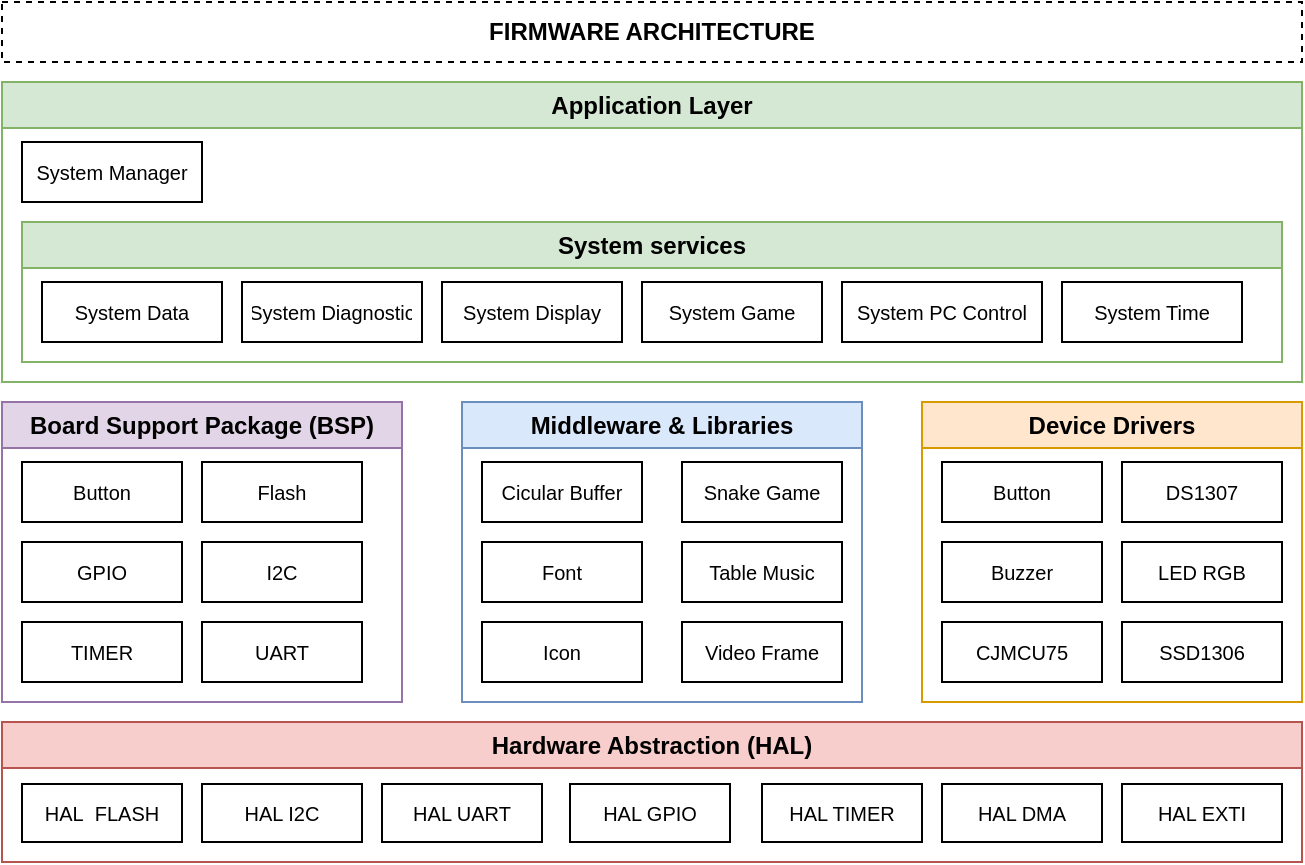 <mxfile version="21.6.8" type="device">
  <diagram id="C5RBs43oDa-KdzZeNtuy" name="Page-1">
    <mxGraphModel dx="302" dy="161" grid="1" gridSize="10" guides="1" tooltips="1" connect="1" arrows="1" fold="1" page="1" pageScale="1" pageWidth="827" pageHeight="1169" math="0" shadow="0">
      <root>
        <mxCell id="WIyWlLk6GJQsqaUBKTNV-0" />
        <mxCell id="WIyWlLk6GJQsqaUBKTNV-1" parent="WIyWlLk6GJQsqaUBKTNV-0" />
        <mxCell id="03lXVdggz8M708RV7IZC-12" value="Hardware Abstraction (HAL)" style="swimlane;whiteSpace=wrap;html=1;fillColor=#f8cecc;strokeColor=#b85450;" parent="WIyWlLk6GJQsqaUBKTNV-1" vertex="1">
          <mxGeometry x="130" y="790" width="650" height="70" as="geometry">
            <mxRectangle x="200" y="560" width="140" height="30" as="alternateBounds" />
          </mxGeometry>
        </mxCell>
        <mxCell id="dJ-mY9FMEKMFqIc_xiL3-11" value="HAL  FLASH" style="text;align=center;verticalAlign=middle;spacingLeft=4;spacingRight=4;overflow=hidden;rotatable=0;points=[[0,0.5],[1,0.5]];portConstraint=eastwest;strokeColor=default;labelPosition=center;verticalLabelPosition=middle;labelBorderColor=none;labelBackgroundColor=none;direction=north;fillColor=none;gradientColor=none;rounded=0;glass=0;shadow=0;flipH=0;flipV=1;fontSize=10;" vertex="1" parent="03lXVdggz8M708RV7IZC-12">
          <mxGeometry x="10" y="31" width="80" height="29" as="geometry" />
        </mxCell>
        <mxCell id="dJ-mY9FMEKMFqIc_xiL3-12" value="HAL TIMER" style="text;align=center;verticalAlign=middle;spacingLeft=4;spacingRight=4;overflow=hidden;rotatable=0;points=[[0,0.5],[1,0.5]];portConstraint=eastwest;strokeColor=default;labelPosition=center;verticalLabelPosition=middle;labelBorderColor=none;labelBackgroundColor=none;direction=north;fillColor=none;gradientColor=none;rounded=0;glass=0;shadow=0;flipH=0;flipV=1;fontSize=10;" vertex="1" parent="03lXVdggz8M708RV7IZC-12">
          <mxGeometry x="380" y="31" width="80" height="29" as="geometry" />
        </mxCell>
        <mxCell id="dJ-mY9FMEKMFqIc_xiL3-13" value="HAL DMA" style="text;align=center;verticalAlign=middle;spacingLeft=4;spacingRight=4;overflow=hidden;rotatable=0;points=[[0,0.5],[1,0.5]];portConstraint=eastwest;strokeColor=default;labelPosition=center;verticalLabelPosition=middle;labelBorderColor=none;labelBackgroundColor=none;direction=north;fillColor=none;gradientColor=none;rounded=0;glass=0;shadow=0;flipH=0;flipV=1;fontSize=10;" vertex="1" parent="03lXVdggz8M708RV7IZC-12">
          <mxGeometry x="470" y="31" width="80" height="29" as="geometry" />
        </mxCell>
        <mxCell id="dJ-mY9FMEKMFqIc_xiL3-14" value="HAL EXTI" style="text;align=center;verticalAlign=middle;spacingLeft=4;spacingRight=4;overflow=hidden;rotatable=0;points=[[0,0.5],[1,0.5]];portConstraint=eastwest;strokeColor=default;labelPosition=center;verticalLabelPosition=middle;labelBorderColor=none;labelBackgroundColor=none;direction=north;fillColor=none;gradientColor=none;rounded=0;glass=0;shadow=0;flipH=0;flipV=1;fontSize=10;" vertex="1" parent="03lXVdggz8M708RV7IZC-12">
          <mxGeometry x="560" y="31" width="80" height="29" as="geometry" />
        </mxCell>
        <mxCell id="03lXVdggz8M708RV7IZC-13" value="HAL I2C" style="text;align=center;verticalAlign=middle;spacingLeft=4;spacingRight=4;overflow=hidden;rotatable=0;points=[[0,0.5],[1,0.5]];portConstraint=eastwest;strokeColor=default;labelPosition=center;verticalLabelPosition=middle;labelBorderColor=none;labelBackgroundColor=none;direction=north;fillColor=none;gradientColor=none;rounded=0;glass=0;shadow=0;flipH=0;flipV=1;fontSize=10;" parent="03lXVdggz8M708RV7IZC-12" vertex="1">
          <mxGeometry x="100" y="31" width="80" height="29" as="geometry" />
        </mxCell>
        <mxCell id="03lXVdggz8M708RV7IZC-15" value="HAL UART" style="text;align=center;verticalAlign=middle;spacingLeft=4;spacingRight=4;overflow=hidden;rotatable=0;points=[[0,0.5],[1,0.5]];portConstraint=eastwest;strokeColor=default;labelPosition=center;verticalLabelPosition=middle;labelBorderColor=none;labelBackgroundColor=none;direction=north;fillColor=none;gradientColor=none;rounded=0;glass=0;shadow=0;flipH=0;flipV=1;fontSize=10;" parent="03lXVdggz8M708RV7IZC-12" vertex="1">
          <mxGeometry x="190" y="31" width="80" height="29" as="geometry" />
        </mxCell>
        <mxCell id="03lXVdggz8M708RV7IZC-14" value="HAL GPIO" style="text;align=center;verticalAlign=middle;spacingLeft=4;spacingRight=4;overflow=hidden;rotatable=0;points=[[0,0.5],[1,0.5]];portConstraint=eastwest;strokeColor=default;labelPosition=center;verticalLabelPosition=middle;labelBorderColor=none;labelBackgroundColor=none;direction=north;fillColor=none;gradientColor=none;rounded=0;glass=0;shadow=0;flipH=0;flipV=1;fontSize=10;" parent="03lXVdggz8M708RV7IZC-12" vertex="1">
          <mxGeometry x="284" y="31" width="80" height="29" as="geometry" />
        </mxCell>
        <mxCell id="03lXVdggz8M708RV7IZC-17" value="Board Support Package (BSP)" style="swimlane;whiteSpace=wrap;html=1;fillColor=#e1d5e7;strokeColor=#9673a6;" parent="WIyWlLk6GJQsqaUBKTNV-1" vertex="1">
          <mxGeometry x="130" y="630" width="200" height="150" as="geometry">
            <mxRectangle x="130" y="630" width="210" height="30" as="alternateBounds" />
          </mxGeometry>
        </mxCell>
        <mxCell id="03lXVdggz8M708RV7IZC-18" value="Button" style="text;align=center;verticalAlign=middle;spacingLeft=4;spacingRight=4;overflow=hidden;rotatable=0;points=[[0,0.5],[1,0.5]];portConstraint=eastwest;strokeColor=default;labelPosition=center;verticalLabelPosition=middle;labelBorderColor=none;labelBackgroundColor=none;direction=north;fillColor=none;gradientColor=none;rounded=0;glass=0;shadow=0;flipH=0;flipV=1;fontSize=10;" parent="03lXVdggz8M708RV7IZC-17" vertex="1">
          <mxGeometry x="10" y="30" width="80" height="30" as="geometry" />
        </mxCell>
        <mxCell id="03lXVdggz8M708RV7IZC-21" value="GPIO" style="text;align=center;verticalAlign=middle;spacingLeft=4;spacingRight=4;overflow=hidden;rotatable=0;points=[[0,0.5],[1,0.5]];portConstraint=eastwest;strokeColor=default;labelPosition=center;verticalLabelPosition=middle;labelBorderColor=none;labelBackgroundColor=none;direction=north;fillColor=none;gradientColor=none;rounded=0;glass=0;shadow=0;flipH=0;flipV=1;fontSize=10;" parent="03lXVdggz8M708RV7IZC-17" vertex="1">
          <mxGeometry x="10" y="70" width="80" height="30" as="geometry" />
        </mxCell>
        <mxCell id="03lXVdggz8M708RV7IZC-22" value="TIMER" style="text;align=center;verticalAlign=middle;spacingLeft=4;spacingRight=4;overflow=hidden;rotatable=0;points=[[0,0.5],[1,0.5]];portConstraint=eastwest;strokeColor=default;labelPosition=center;verticalLabelPosition=middle;labelBorderColor=none;labelBackgroundColor=none;direction=north;fillColor=none;gradientColor=none;rounded=0;glass=0;shadow=0;flipH=0;flipV=1;fontSize=10;" parent="03lXVdggz8M708RV7IZC-17" vertex="1">
          <mxGeometry x="10" y="110" width="80" height="30" as="geometry" />
        </mxCell>
        <mxCell id="03lXVdggz8M708RV7IZC-23" value="I2C" style="text;align=center;verticalAlign=middle;spacingLeft=4;spacingRight=4;overflow=hidden;rotatable=0;points=[[0,0.5],[1,0.5]];portConstraint=eastwest;strokeColor=default;labelPosition=center;verticalLabelPosition=middle;labelBorderColor=none;labelBackgroundColor=none;direction=north;fillColor=none;gradientColor=none;rounded=0;glass=0;shadow=0;flipH=0;flipV=1;fontSize=10;" parent="03lXVdggz8M708RV7IZC-17" vertex="1">
          <mxGeometry x="100" y="70" width="80" height="30" as="geometry" />
        </mxCell>
        <mxCell id="03lXVdggz8M708RV7IZC-24" value="Flash" style="text;align=center;verticalAlign=middle;spacingLeft=4;spacingRight=4;overflow=hidden;rotatable=0;points=[[0,0.5],[1,0.5]];portConstraint=eastwest;strokeColor=default;labelPosition=center;verticalLabelPosition=middle;labelBorderColor=none;labelBackgroundColor=none;direction=north;fillColor=none;gradientColor=none;rounded=0;glass=0;shadow=0;flipH=0;flipV=1;fontSize=10;" parent="03lXVdggz8M708RV7IZC-17" vertex="1">
          <mxGeometry x="100" y="30" width="80" height="30" as="geometry" />
        </mxCell>
        <mxCell id="03lXVdggz8M708RV7IZC-25" value="UART" style="text;align=center;verticalAlign=middle;spacingLeft=4;spacingRight=4;overflow=hidden;rotatable=0;points=[[0,0.5],[1,0.5]];portConstraint=eastwest;strokeColor=default;labelPosition=center;verticalLabelPosition=middle;labelBorderColor=none;labelBackgroundColor=none;direction=north;fillColor=none;gradientColor=none;rounded=0;glass=0;shadow=0;flipH=0;flipV=1;fontSize=10;" parent="03lXVdggz8M708RV7IZC-17" vertex="1">
          <mxGeometry x="100" y="110" width="80" height="30" as="geometry" />
        </mxCell>
        <mxCell id="03lXVdggz8M708RV7IZC-26" value="Middleware &amp;amp; Libraries" style="swimlane;whiteSpace=wrap;html=1;fillColor=#dae8fc;strokeColor=#6c8ebf;" parent="WIyWlLk6GJQsqaUBKTNV-1" vertex="1">
          <mxGeometry x="360" y="630" width="200" height="150" as="geometry">
            <mxRectangle x="300" y="550" width="210" height="30" as="alternateBounds" />
          </mxGeometry>
        </mxCell>
        <mxCell id="03lXVdggz8M708RV7IZC-27" value="Cicular Buffer" style="text;align=center;verticalAlign=middle;spacingLeft=4;spacingRight=4;overflow=hidden;rotatable=0;points=[[0,0.5],[1,0.5]];portConstraint=eastwest;strokeColor=default;labelPosition=center;verticalLabelPosition=middle;labelBorderColor=none;labelBackgroundColor=none;direction=north;fillColor=none;gradientColor=none;rounded=0;glass=0;shadow=0;flipH=0;flipV=1;fontSize=10;" parent="03lXVdggz8M708RV7IZC-26" vertex="1">
          <mxGeometry x="10" y="30" width="80" height="30" as="geometry" />
        </mxCell>
        <mxCell id="dJ-mY9FMEKMFqIc_xiL3-2" value="Font" style="text;align=center;verticalAlign=middle;spacingLeft=4;spacingRight=4;overflow=hidden;rotatable=0;points=[[0,0.5],[1,0.5]];portConstraint=eastwest;strokeColor=default;labelPosition=center;verticalLabelPosition=middle;labelBorderColor=none;labelBackgroundColor=none;direction=north;fillColor=none;gradientColor=none;rounded=0;glass=0;shadow=0;flipH=0;flipV=1;fontSize=10;" vertex="1" parent="03lXVdggz8M708RV7IZC-26">
          <mxGeometry x="10" y="70" width="80" height="30" as="geometry" />
        </mxCell>
        <mxCell id="dJ-mY9FMEKMFqIc_xiL3-3" value="Icon" style="text;align=center;verticalAlign=middle;spacingLeft=4;spacingRight=4;overflow=hidden;rotatable=0;points=[[0,0.5],[1,0.5]];portConstraint=eastwest;strokeColor=default;labelPosition=center;verticalLabelPosition=middle;labelBorderColor=none;labelBackgroundColor=none;direction=north;fillColor=none;gradientColor=none;rounded=0;glass=0;shadow=0;flipH=0;flipV=1;fontSize=10;" vertex="1" parent="03lXVdggz8M708RV7IZC-26">
          <mxGeometry x="10" y="110" width="80" height="30" as="geometry" />
        </mxCell>
        <mxCell id="dJ-mY9FMEKMFqIc_xiL3-5" value="Snake Game" style="text;align=center;verticalAlign=middle;spacingLeft=4;spacingRight=4;overflow=hidden;rotatable=0;points=[[0,0.5],[1,0.5]];portConstraint=eastwest;strokeColor=default;labelPosition=center;verticalLabelPosition=middle;labelBorderColor=none;labelBackgroundColor=none;direction=north;fillColor=none;gradientColor=none;rounded=0;glass=0;shadow=0;flipH=0;flipV=1;fontSize=10;" vertex="1" parent="03lXVdggz8M708RV7IZC-26">
          <mxGeometry x="110" y="30" width="80" height="30" as="geometry" />
        </mxCell>
        <mxCell id="dJ-mY9FMEKMFqIc_xiL3-6" value="Table Music" style="text;align=center;verticalAlign=middle;spacingLeft=4;spacingRight=4;overflow=hidden;rotatable=0;points=[[0,0.5],[1,0.5]];portConstraint=eastwest;strokeColor=default;labelPosition=center;verticalLabelPosition=middle;labelBorderColor=none;labelBackgroundColor=none;direction=north;fillColor=none;gradientColor=none;rounded=0;glass=0;shadow=0;flipH=0;flipV=1;fontSize=10;" vertex="1" parent="03lXVdggz8M708RV7IZC-26">
          <mxGeometry x="110" y="70" width="80" height="30" as="geometry" />
        </mxCell>
        <mxCell id="dJ-mY9FMEKMFqIc_xiL3-7" value="Video Frame" style="text;align=center;verticalAlign=middle;spacingLeft=4;spacingRight=4;overflow=hidden;rotatable=0;points=[[0,0.5],[1,0.5]];portConstraint=eastwest;strokeColor=default;labelPosition=center;verticalLabelPosition=middle;labelBorderColor=none;labelBackgroundColor=none;direction=north;fillColor=none;gradientColor=none;rounded=0;glass=0;shadow=0;flipH=0;flipV=1;fontSize=10;" vertex="1" parent="03lXVdggz8M708RV7IZC-26">
          <mxGeometry x="110" y="110" width="80" height="30" as="geometry" />
        </mxCell>
        <mxCell id="03lXVdggz8M708RV7IZC-33" value="Device Drivers" style="swimlane;whiteSpace=wrap;html=1;fillColor=#ffe6cc;strokeColor=#d79b00;" parent="WIyWlLk6GJQsqaUBKTNV-1" vertex="1">
          <mxGeometry x="590" y="630" width="190" height="150" as="geometry">
            <mxRectangle x="300" y="550" width="210" height="30" as="alternateBounds" />
          </mxGeometry>
        </mxCell>
        <mxCell id="03lXVdggz8M708RV7IZC-34" value="Button" style="text;align=center;verticalAlign=middle;spacingLeft=4;spacingRight=4;overflow=hidden;rotatable=0;points=[[0,0.5],[1,0.5]];portConstraint=eastwest;strokeColor=default;labelPosition=center;verticalLabelPosition=middle;labelBorderColor=none;labelBackgroundColor=none;direction=north;fillColor=none;gradientColor=none;rounded=0;glass=0;shadow=0;flipH=0;flipV=1;fontSize=10;" parent="03lXVdggz8M708RV7IZC-33" vertex="1">
          <mxGeometry x="10" y="30" width="80" height="30" as="geometry" />
        </mxCell>
        <mxCell id="03lXVdggz8M708RV7IZC-35" value="Buzzer" style="text;align=center;verticalAlign=middle;spacingLeft=4;spacingRight=4;overflow=hidden;rotatable=0;points=[[0,0.5],[1,0.5]];portConstraint=eastwest;strokeColor=default;labelPosition=center;verticalLabelPosition=middle;labelBorderColor=none;labelBackgroundColor=none;direction=north;fillColor=none;gradientColor=none;rounded=0;glass=0;shadow=0;flipH=0;flipV=1;fontSize=10;" parent="03lXVdggz8M708RV7IZC-33" vertex="1">
          <mxGeometry x="10" y="70" width="80" height="30" as="geometry" />
        </mxCell>
        <mxCell id="03lXVdggz8M708RV7IZC-36" value="CJMCU75" style="text;align=center;verticalAlign=middle;spacingLeft=4;spacingRight=4;overflow=hidden;rotatable=0;points=[[0,0.5],[1,0.5]];portConstraint=eastwest;strokeColor=default;labelPosition=center;verticalLabelPosition=middle;labelBorderColor=none;labelBackgroundColor=none;direction=north;fillColor=none;gradientColor=none;rounded=0;glass=0;shadow=0;flipH=0;flipV=1;fontSize=10;" parent="03lXVdggz8M708RV7IZC-33" vertex="1">
          <mxGeometry x="10" y="110" width="80" height="30" as="geometry" />
        </mxCell>
        <mxCell id="03lXVdggz8M708RV7IZC-37" value="DS1307" style="text;align=center;verticalAlign=middle;spacingLeft=4;spacingRight=4;overflow=hidden;rotatable=0;points=[[0,0.5],[1,0.5]];portConstraint=eastwest;strokeColor=default;labelPosition=center;verticalLabelPosition=middle;labelBorderColor=none;labelBackgroundColor=none;direction=north;fillColor=none;gradientColor=none;rounded=0;glass=0;shadow=0;flipH=0;flipV=1;fontSize=10;" parent="03lXVdggz8M708RV7IZC-33" vertex="1">
          <mxGeometry x="100" y="30" width="80" height="30" as="geometry" />
        </mxCell>
        <mxCell id="dJ-mY9FMEKMFqIc_xiL3-8" value="LED RGB" style="text;align=center;verticalAlign=middle;spacingLeft=4;spacingRight=4;overflow=hidden;rotatable=0;points=[[0,0.5],[1,0.5]];portConstraint=eastwest;strokeColor=default;labelPosition=center;verticalLabelPosition=middle;labelBorderColor=none;labelBackgroundColor=none;direction=north;fillColor=none;gradientColor=none;rounded=0;glass=0;shadow=0;flipH=0;flipV=1;fontSize=10;" vertex="1" parent="03lXVdggz8M708RV7IZC-33">
          <mxGeometry x="100" y="70" width="80" height="30" as="geometry" />
        </mxCell>
        <mxCell id="dJ-mY9FMEKMFqIc_xiL3-9" value="SSD1306" style="text;align=center;verticalAlign=middle;spacingLeft=4;spacingRight=4;overflow=hidden;rotatable=0;points=[[0,0.5],[1,0.5]];portConstraint=eastwest;strokeColor=default;labelPosition=center;verticalLabelPosition=middle;labelBorderColor=none;labelBackgroundColor=none;direction=north;fillColor=none;gradientColor=none;rounded=0;glass=0;shadow=0;flipH=0;flipV=1;fontSize=10;" vertex="1" parent="03lXVdggz8M708RV7IZC-33">
          <mxGeometry x="100" y="110" width="80" height="30" as="geometry" />
        </mxCell>
        <mxCell id="kEuUtvvU3t5RZF5bv2r5-0" value="Application Layer" style="swimlane;whiteSpace=wrap;html=1;fillColor=#d5e8d4;strokeColor=#82b366;" parent="WIyWlLk6GJQsqaUBKTNV-1" vertex="1">
          <mxGeometry x="130" y="470" width="650" height="150" as="geometry" />
        </mxCell>
        <mxCell id="kEuUtvvU3t5RZF5bv2r5-1" value="System Manager" style="text;align=center;verticalAlign=middle;spacingLeft=4;spacingRight=4;overflow=hidden;rotatable=0;points=[[0,0.5],[1,0.5]];portConstraint=eastwest;strokeColor=default;labelPosition=center;verticalLabelPosition=middle;labelBorderColor=none;labelBackgroundColor=none;direction=north;fillColor=none;gradientColor=none;rounded=0;glass=0;shadow=0;flipH=0;flipV=1;fontSize=10;" parent="kEuUtvvU3t5RZF5bv2r5-0" vertex="1">
          <mxGeometry x="10" y="30" width="90" height="30" as="geometry" />
        </mxCell>
        <mxCell id="kEuUtvvU3t5RZF5bv2r5-2" value="System services" style="swimlane;whiteSpace=wrap;html=1;fillColor=#d5e8d4;strokeColor=#82b366;" parent="kEuUtvvU3t5RZF5bv2r5-0" vertex="1">
          <mxGeometry x="10" y="70" width="630" height="70" as="geometry" />
        </mxCell>
        <mxCell id="kEuUtvvU3t5RZF5bv2r5-6" value="System Data" style="text;align=center;verticalAlign=middle;spacingLeft=4;spacingRight=4;overflow=hidden;rotatable=0;points=[[0,0.5],[1,0.5]];portConstraint=eastwest;strokeColor=default;labelPosition=center;verticalLabelPosition=middle;labelBorderColor=none;labelBackgroundColor=none;direction=north;fillColor=none;gradientColor=none;rounded=0;glass=0;shadow=0;flipH=0;flipV=1;fontSize=10;" parent="kEuUtvvU3t5RZF5bv2r5-2" vertex="1">
          <mxGeometry x="10" y="30" width="90" height="30" as="geometry" />
        </mxCell>
        <mxCell id="kEuUtvvU3t5RZF5bv2r5-7" value="System Diagnostic" style="text;align=center;verticalAlign=middle;spacingLeft=4;spacingRight=4;overflow=hidden;rotatable=0;points=[[0,0.5],[1,0.5]];portConstraint=eastwest;strokeColor=default;labelPosition=center;verticalLabelPosition=middle;labelBorderColor=none;labelBackgroundColor=none;direction=north;fillColor=none;gradientColor=none;rounded=0;glass=0;shadow=0;flipH=0;flipV=1;fontSize=10;" parent="kEuUtvvU3t5RZF5bv2r5-2" vertex="1">
          <mxGeometry x="110" y="30" width="90" height="30" as="geometry" />
        </mxCell>
        <mxCell id="kEuUtvvU3t5RZF5bv2r5-8" value="System Display" style="text;align=center;verticalAlign=middle;spacingLeft=4;spacingRight=4;overflow=hidden;rotatable=0;points=[[0,0.5],[1,0.5]];portConstraint=eastwest;strokeColor=default;labelPosition=center;verticalLabelPosition=middle;labelBorderColor=none;labelBackgroundColor=none;direction=north;fillColor=none;gradientColor=none;rounded=0;glass=0;shadow=0;flipH=0;flipV=1;fontSize=10;" parent="kEuUtvvU3t5RZF5bv2r5-2" vertex="1">
          <mxGeometry x="210" y="30" width="90" height="30" as="geometry" />
        </mxCell>
        <mxCell id="4WNq6dkGZhFRM5AII1HJ-0" value="System Game" style="text;align=center;verticalAlign=middle;spacingLeft=4;spacingRight=4;overflow=hidden;rotatable=0;points=[[0,0.5],[1,0.5]];portConstraint=eastwest;strokeColor=default;labelPosition=center;verticalLabelPosition=middle;labelBorderColor=none;labelBackgroundColor=none;direction=north;fillColor=none;gradientColor=none;rounded=0;glass=0;shadow=0;flipH=0;flipV=1;fontSize=10;" parent="kEuUtvvU3t5RZF5bv2r5-2" vertex="1">
          <mxGeometry x="310" y="30" width="90" height="30" as="geometry" />
        </mxCell>
        <mxCell id="dJ-mY9FMEKMFqIc_xiL3-0" value="System PC Control" style="text;align=center;verticalAlign=middle;spacingLeft=4;spacingRight=4;overflow=hidden;rotatable=0;points=[[0,0.5],[1,0.5]];portConstraint=eastwest;strokeColor=default;labelPosition=center;verticalLabelPosition=middle;labelBorderColor=none;labelBackgroundColor=none;direction=north;fillColor=none;gradientColor=none;rounded=0;glass=0;shadow=0;flipH=0;flipV=1;fontSize=10;" vertex="1" parent="kEuUtvvU3t5RZF5bv2r5-2">
          <mxGeometry x="410" y="30" width="100" height="30" as="geometry" />
        </mxCell>
        <mxCell id="dJ-mY9FMEKMFqIc_xiL3-1" value="System Time" style="text;align=center;verticalAlign=middle;spacingLeft=4;spacingRight=4;overflow=hidden;rotatable=0;points=[[0,0.5],[1,0.5]];portConstraint=eastwest;strokeColor=default;labelPosition=center;verticalLabelPosition=middle;labelBorderColor=none;labelBackgroundColor=none;direction=north;fillColor=none;gradientColor=none;rounded=0;glass=0;shadow=0;flipH=0;flipV=1;fontSize=10;" vertex="1" parent="kEuUtvvU3t5RZF5bv2r5-2">
          <mxGeometry x="520" y="30" width="90" height="30" as="geometry" />
        </mxCell>
        <mxCell id="kEuUtvvU3t5RZF5bv2r5-4" value="&lt;b&gt;FIRMWARE ARCHITECTURE&lt;/b&gt;" style="rounded=0;whiteSpace=wrap;html=1;dashed=1;" parent="WIyWlLk6GJQsqaUBKTNV-1" vertex="1">
          <mxGeometry x="130" y="430" width="650" height="30" as="geometry" />
        </mxCell>
      </root>
    </mxGraphModel>
  </diagram>
</mxfile>
